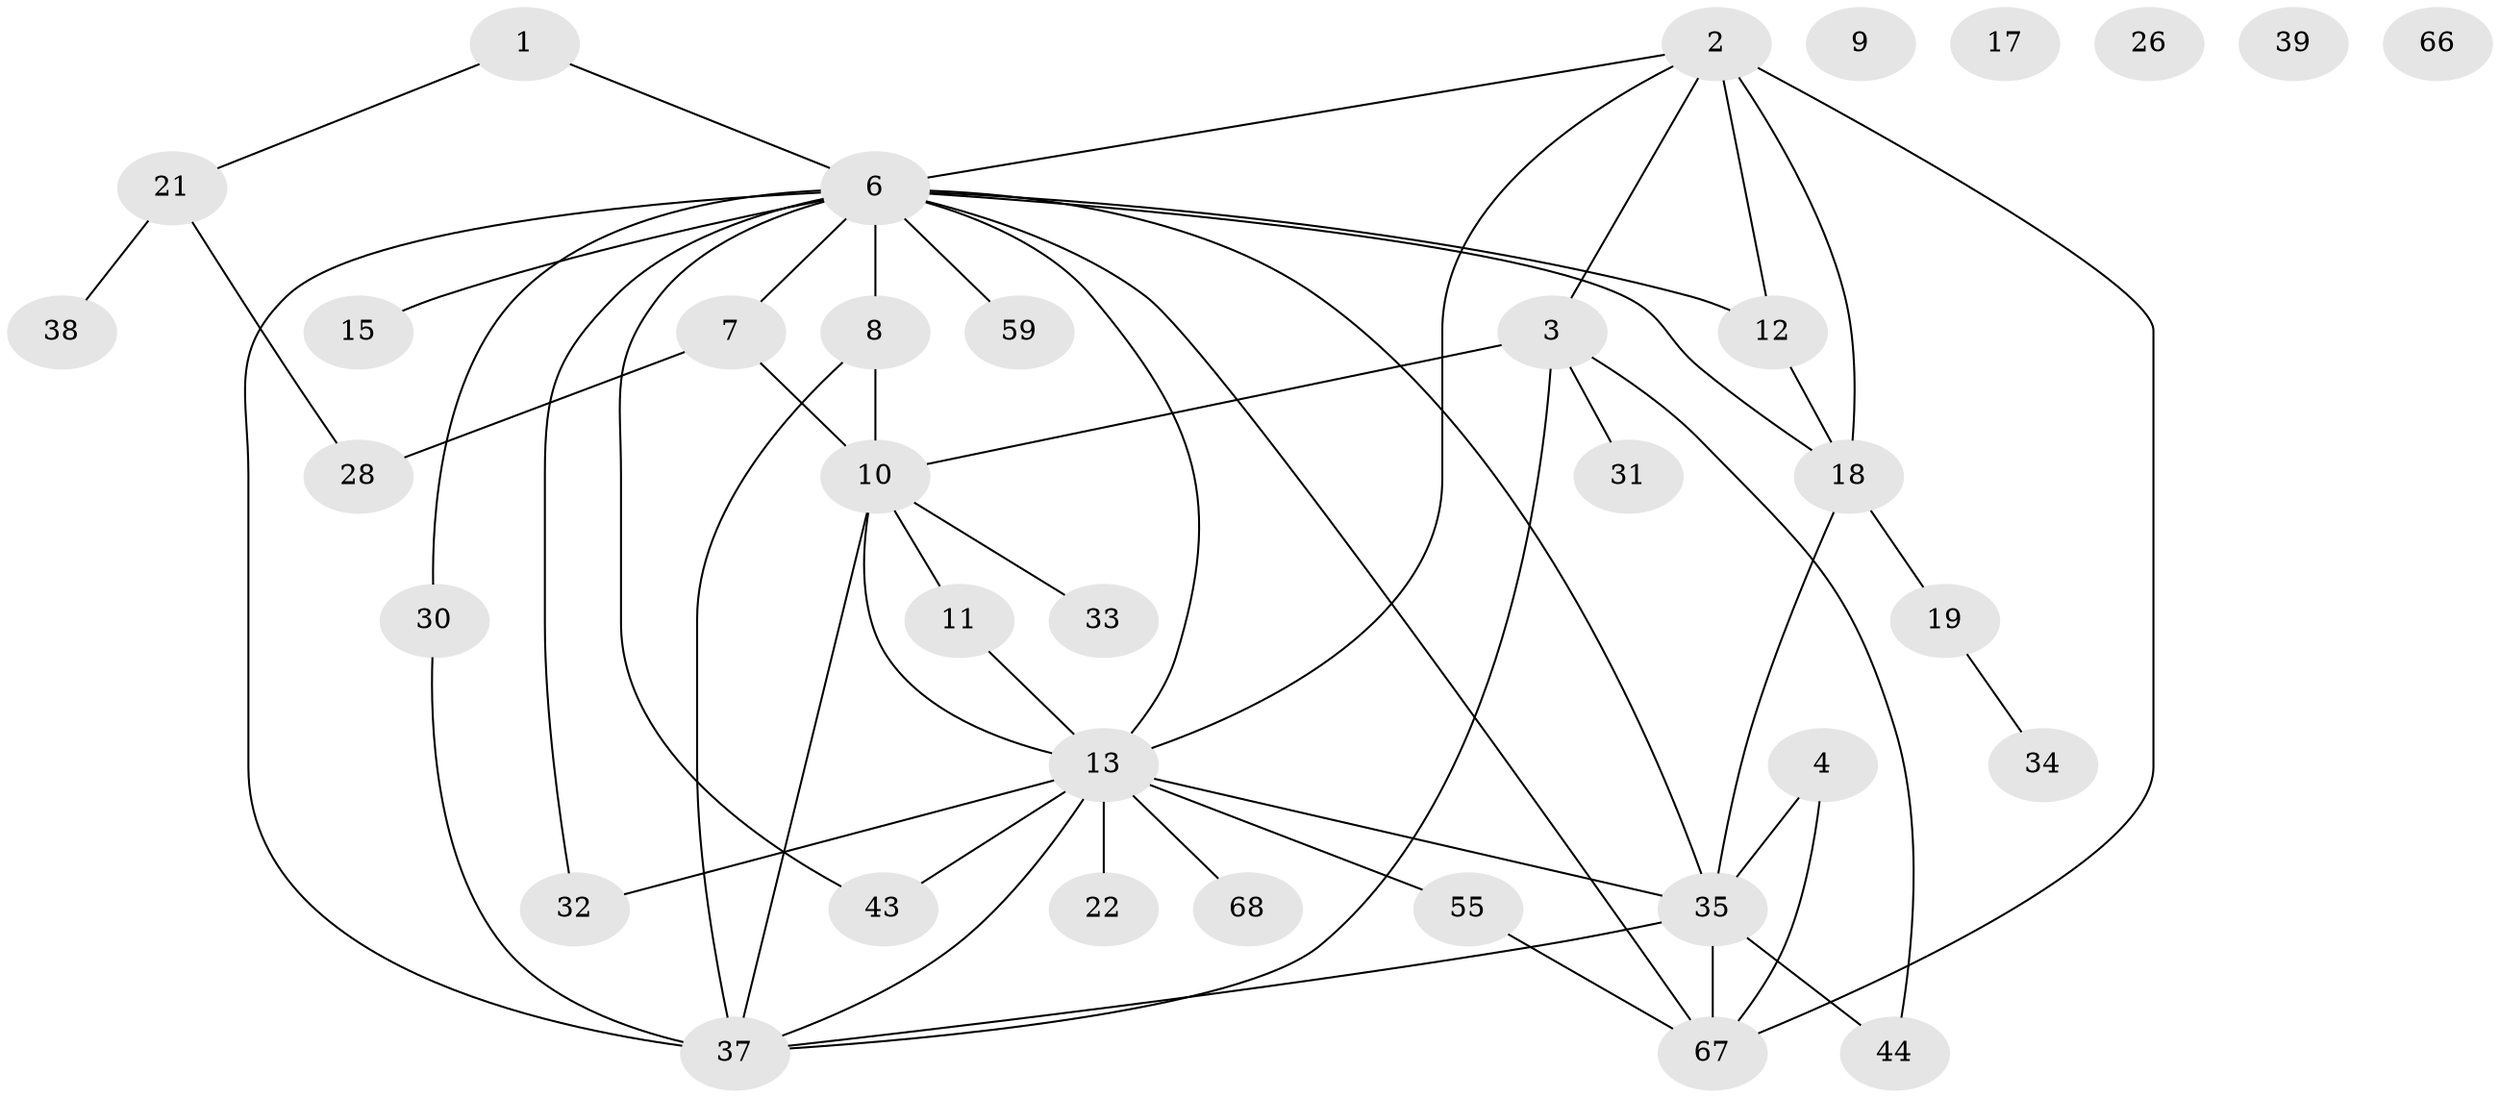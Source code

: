 // original degree distribution, {2: 0.273972602739726, 3: 0.2054794520547945, 0: 0.0684931506849315, 4: 0.1095890410958904, 1: 0.1780821917808219, 6: 0.0547945205479452, 5: 0.0821917808219178, 7: 0.0273972602739726}
// Generated by graph-tools (version 1.1) at 2025/13/03/09/25 04:13:05]
// undirected, 36 vertices, 54 edges
graph export_dot {
graph [start="1"]
  node [color=gray90,style=filled];
  1;
  2 [super="+64+5"];
  3 [super="+47"];
  4 [super="+42"];
  6 [super="+23+16"];
  7 [super="+57"];
  8 [super="+36"];
  9;
  10 [super="+27"];
  11;
  12 [super="+29"];
  13 [super="+14"];
  15;
  17;
  18 [super="+20+52+56"];
  19;
  21 [super="+62"];
  22 [super="+25"];
  26;
  28;
  30;
  31;
  32 [super="+72"];
  33 [super="+61"];
  34 [super="+51"];
  35 [super="+60+46+58"];
  37 [super="+65+48+45"];
  38;
  39;
  43;
  44;
  55;
  59;
  66;
  67;
  68;
  1 -- 6;
  1 -- 21;
  2 -- 67;
  2 -- 3;
  2 -- 12;
  2 -- 13;
  2 -- 18;
  2 -- 6;
  3 -- 44;
  3 -- 31;
  3 -- 10;
  3 -- 37;
  4 -- 67;
  4 -- 35;
  6 -- 18;
  6 -- 59;
  6 -- 15;
  6 -- 37 [weight=2];
  6 -- 32;
  6 -- 35;
  6 -- 67;
  6 -- 7 [weight=2];
  6 -- 8 [weight=3];
  6 -- 43;
  6 -- 13 [weight=2];
  6 -- 30;
  6 -- 12;
  7 -- 10;
  7 -- 28;
  8 -- 10;
  8 -- 37;
  10 -- 11;
  10 -- 13;
  10 -- 37;
  10 -- 33;
  11 -- 13;
  12 -- 18;
  13 -- 32;
  13 -- 68;
  13 -- 43 [weight=2];
  13 -- 22;
  13 -- 55;
  13 -- 37;
  13 -- 35;
  18 -- 19;
  18 -- 35 [weight=3];
  19 -- 34;
  21 -- 28;
  21 -- 38;
  30 -- 37;
  35 -- 67;
  35 -- 44;
  35 -- 37;
  55 -- 67;
}
